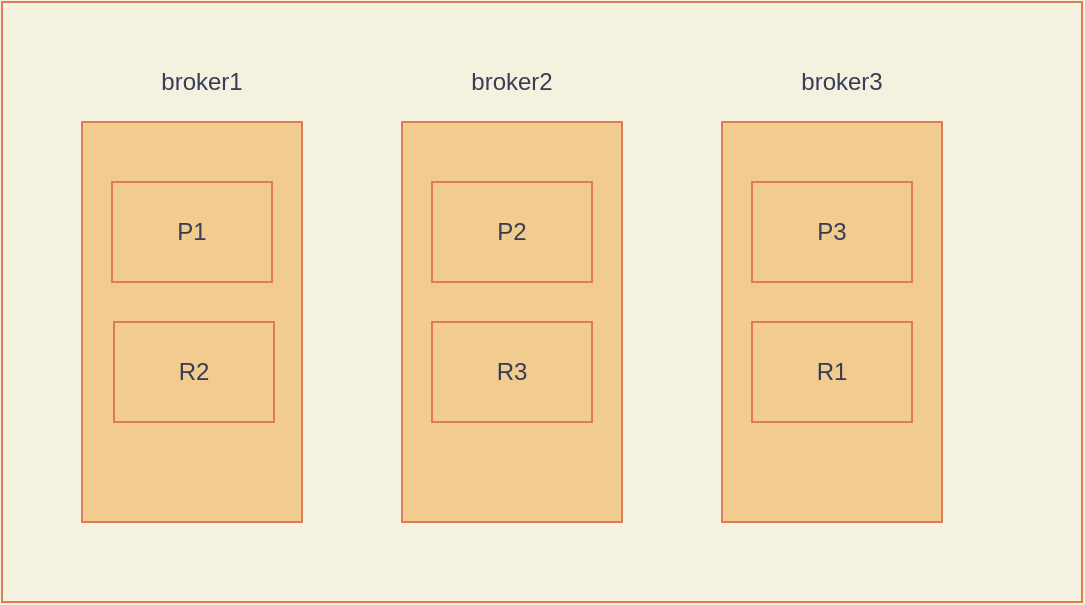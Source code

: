 <mxfile>
    <diagram id="7Csa26ny_V_bKkiozD0f" name="第 1 页">
        <mxGraphModel dx="716" dy="575" grid="1" gridSize="10" guides="1" tooltips="1" connect="1" arrows="1" fold="1" page="1" pageScale="1" pageWidth="827" pageHeight="1169" background="#F4F1DE" math="0" shadow="0">
            <root>
                <mxCell id="0"/>
                <mxCell id="1" parent="0"/>
                <mxCell id="16" value="" style="rounded=0;whiteSpace=wrap;html=1;sketch=0;fontColor=#393C56;strokeColor=#E07A5F;fillColor=none;" vertex="1" parent="1">
                    <mxGeometry x="60" y="80" width="540" height="300" as="geometry"/>
                </mxCell>
                <mxCell id="4" value="" style="rounded=0;whiteSpace=wrap;html=1;fillColor=#F2CC8F;strokeColor=#E07A5F;fontColor=#393C56;" vertex="1" parent="1">
                    <mxGeometry x="100" y="140" width="110" height="200" as="geometry"/>
                </mxCell>
                <mxCell id="5" value="" style="rounded=0;whiteSpace=wrap;html=1;fillColor=#F2CC8F;strokeColor=#E07A5F;fontColor=#393C56;" vertex="1" parent="1">
                    <mxGeometry x="260" y="140" width="110" height="200" as="geometry"/>
                </mxCell>
                <mxCell id="6" value="" style="rounded=0;whiteSpace=wrap;html=1;fillColor=#F2CC8F;strokeColor=#E07A5F;fontColor=#393C56;" vertex="1" parent="1">
                    <mxGeometry x="420" y="140" width="110" height="200" as="geometry"/>
                </mxCell>
                <mxCell id="7" value="broker1" style="text;html=1;strokeColor=none;fillColor=none;align=center;verticalAlign=middle;whiteSpace=wrap;rounded=0;fontColor=#393C56;" vertex="1" parent="1">
                    <mxGeometry x="140" y="110" width="40" height="20" as="geometry"/>
                </mxCell>
                <mxCell id="8" value="broker2" style="text;html=1;strokeColor=none;fillColor=none;align=center;verticalAlign=middle;whiteSpace=wrap;rounded=0;fontColor=#393C56;" vertex="1" parent="1">
                    <mxGeometry x="295" y="110" width="40" height="20" as="geometry"/>
                </mxCell>
                <mxCell id="9" value="broker3" style="text;html=1;strokeColor=none;fillColor=none;align=center;verticalAlign=middle;whiteSpace=wrap;rounded=0;fontColor=#393C56;" vertex="1" parent="1">
                    <mxGeometry x="460" y="110" width="40" height="20" as="geometry"/>
                </mxCell>
                <mxCell id="10" value="P1" style="rounded=0;whiteSpace=wrap;html=1;fillColor=#F2CC8F;strokeColor=#E07A5F;fontColor=#393C56;" vertex="1" parent="1">
                    <mxGeometry x="115" y="170" width="80" height="50" as="geometry"/>
                </mxCell>
                <mxCell id="11" value="P2" style="rounded=0;whiteSpace=wrap;html=1;fillColor=#F2CC8F;strokeColor=#E07A5F;fontColor=#393C56;" vertex="1" parent="1">
                    <mxGeometry x="275" y="170" width="80" height="50" as="geometry"/>
                </mxCell>
                <mxCell id="12" value="P3" style="rounded=0;whiteSpace=wrap;html=1;fillColor=#F2CC8F;strokeColor=#E07A5F;fontColor=#393C56;" vertex="1" parent="1">
                    <mxGeometry x="435" y="170" width="80" height="50" as="geometry"/>
                </mxCell>
                <mxCell id="13" value="R2" style="rounded=0;whiteSpace=wrap;html=1;fillColor=#F2CC8F;strokeColor=#E07A5F;fontColor=#393C56;" vertex="1" parent="1">
                    <mxGeometry x="116" y="240" width="80" height="50" as="geometry"/>
                </mxCell>
                <mxCell id="14" value="R3" style="rounded=0;whiteSpace=wrap;html=1;fillColor=#F2CC8F;strokeColor=#E07A5F;fontColor=#393C56;" vertex="1" parent="1">
                    <mxGeometry x="275" y="240" width="80" height="50" as="geometry"/>
                </mxCell>
                <mxCell id="15" value="R1" style="rounded=0;whiteSpace=wrap;html=1;fillColor=#F2CC8F;strokeColor=#E07A5F;fontColor=#393C56;" vertex="1" parent="1">
                    <mxGeometry x="435" y="240" width="80" height="50" as="geometry"/>
                </mxCell>
            </root>
        </mxGraphModel>
    </diagram>
</mxfile>